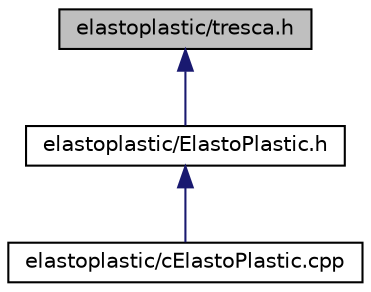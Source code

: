 digraph "elastoplastic/tresca.h"
{
 // LATEX_PDF_SIZE
  edge [fontname="Helvetica",fontsize="10",labelfontname="Helvetica",labelfontsize="10"];
  node [fontname="Helvetica",fontsize="10",shape=record];
  Node1 [label="elastoplastic/tresca.h",height=0.2,width=0.4,color="black", fillcolor="grey75", style="filled", fontcolor="black",tooltip=" "];
  Node1 -> Node2 [dir="back",color="midnightblue",fontsize="10",style="solid",fontname="Helvetica"];
  Node2 [label="elastoplastic/ElastoPlastic.h",height=0.2,width=0.4,color="black", fillcolor="white", style="filled",URL="$dd/dc1/ElastoPlastic_8h.html",tooltip=" "];
  Node2 -> Node3 [dir="back",color="midnightblue",fontsize="10",style="solid",fontname="Helvetica"];
  Node3 [label="elastoplastic/cElastoPlastic.cpp",height=0.2,width=0.4,color="black", fillcolor="white", style="filled",URL="$dc/d87/cElastoPlastic_8cpp.html",tooltip=" "];
}
